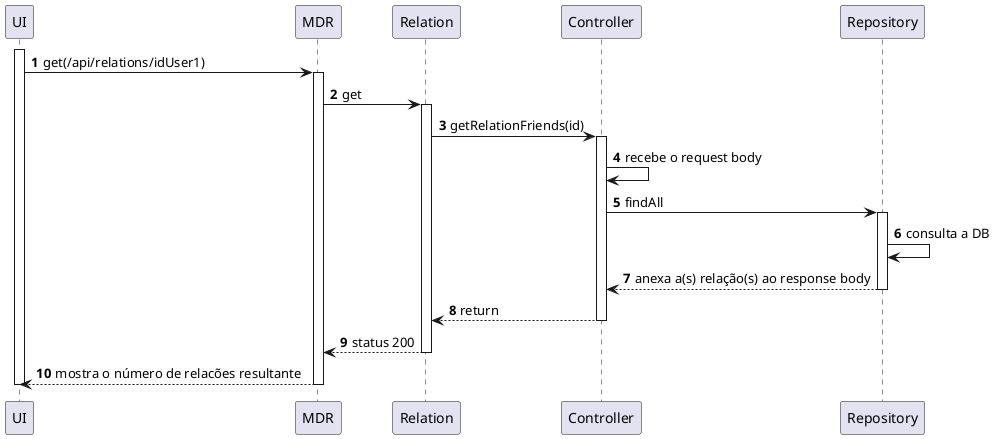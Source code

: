 @startuml
autonumber
'hide footbox

		participant "UI" as ui
		participant "MDR" as mdr
    participant "Relation" as rel
    participant "Controller" as ctrl
    participant "Repository" as repo

    activate ui
		ui->mdr:get(/api/relations/idUser1)
    activate mdr

    mdr->rel: get
    activate rel
    rel->ctrl:getRelationFriends(id)
    activate ctrl
    ctrl->ctrl: recebe o request body
		ctrl->repo: findAll
    activate repo
    repo->repo: consulta a DB
    repo-->ctrl: anexa a(s) relação(s) ao response body
    deactivate repo
    ctrl-->rel: return
    deactivate ctrl
    rel-->mdr: status 200
    deactivate rel
    mdr-->ui: mostra o número de relacões resultante
    deactivate mdr
    deactivate ui
@enduml

